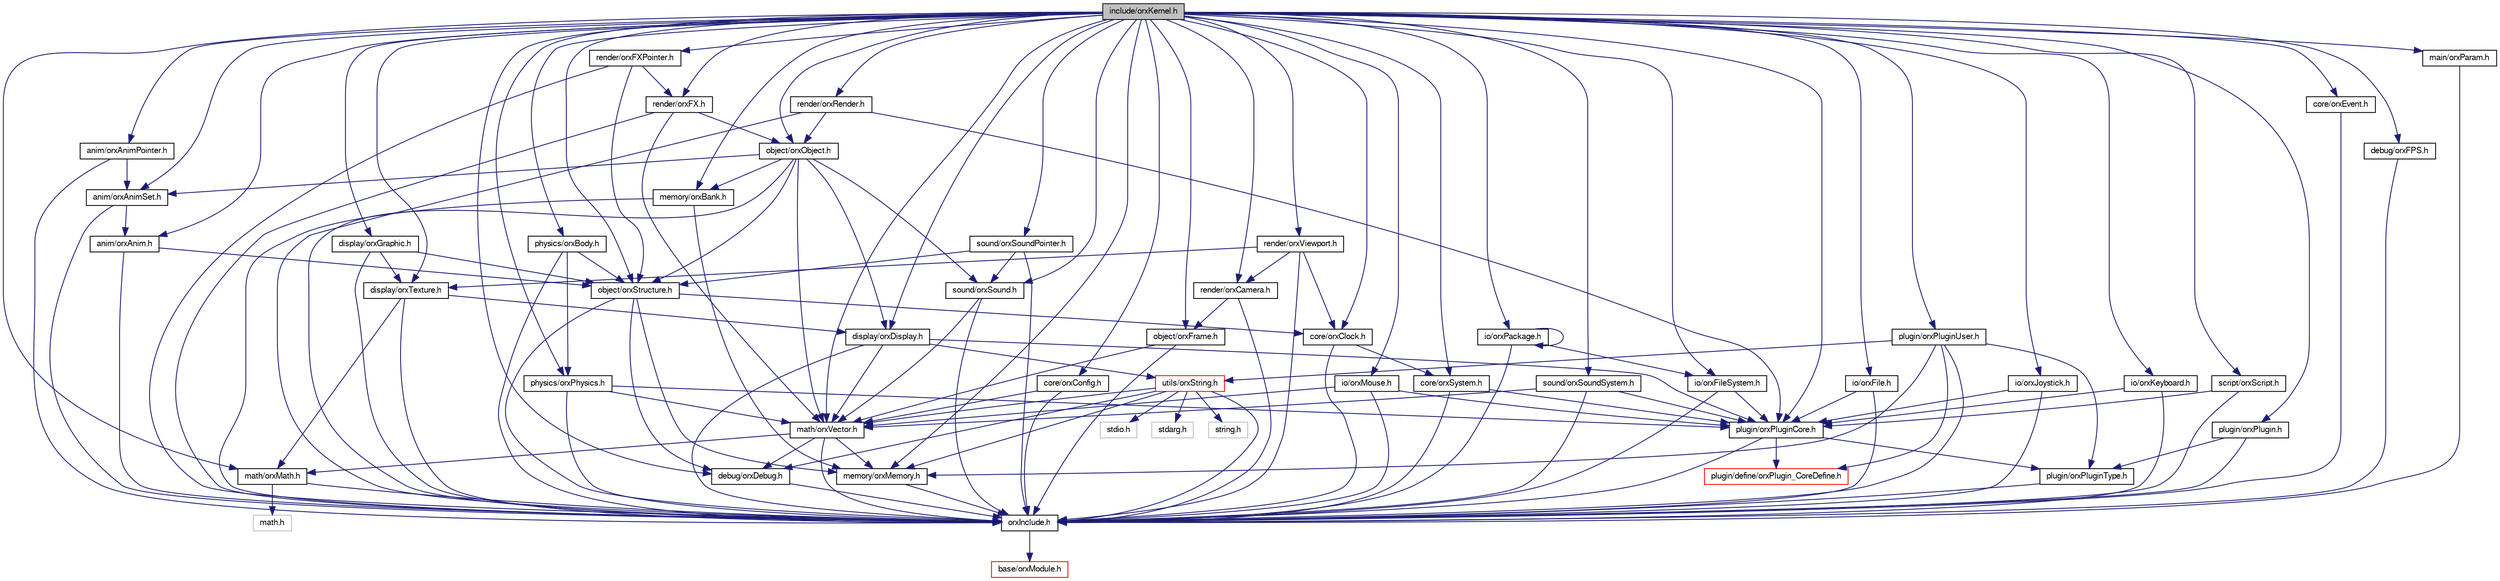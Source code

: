 digraph G
{
  bgcolor="transparent";
  edge [fontname="FreeSans",fontsize=10,labelfontname="FreeSans",labelfontsize=10];
  node [fontname="FreeSans",fontsize=10,shape=record];
  Node1 [label="include/orxKernel.h",height=0.2,width=0.4,color="black", fillcolor="grey75", style="filled" fontcolor="black"];
  Node1 -> Node2 [color="midnightblue",fontsize=10,style="solid",fontname="FreeSans"];
  Node2 [label="anim/orxAnim.h",height=0.2,width=0.4,color="black",URL="$orx_anim_8h.html"];
  Node2 -> Node3 [color="midnightblue",fontsize=10,style="solid",fontname="FreeSans"];
  Node3 [label="orxInclude.h",height=0.2,width=0.4,color="black",URL="$orx_include_8h.html"];
  Node3 -> Node4 [color="midnightblue",fontsize=10,style="solid",fontname="FreeSans"];
  Node4 [label="base/orxModule.h",height=0.2,width=0.4,color="red",URL="$orx_module_8h.html"];
  Node2 -> Node5 [color="midnightblue",fontsize=10,style="solid",fontname="FreeSans"];
  Node5 [label="object/orxStructure.h",height=0.2,width=0.4,color="black",URL="$orx_structure_8h.html"];
  Node5 -> Node3 [color="midnightblue",fontsize=10,style="solid",fontname="FreeSans"];
  Node5 -> Node6 [color="midnightblue",fontsize=10,style="solid",fontname="FreeSans"];
  Node6 [label="core/orxClock.h",height=0.2,width=0.4,color="black",URL="$orx_clock_8h.html"];
  Node6 -> Node3 [color="midnightblue",fontsize=10,style="solid",fontname="FreeSans"];
  Node6 -> Node7 [color="midnightblue",fontsize=10,style="solid",fontname="FreeSans"];
  Node7 [label="core/orxSystem.h",height=0.2,width=0.4,color="black",URL="$orx_system_8h.html"];
  Node7 -> Node3 [color="midnightblue",fontsize=10,style="solid",fontname="FreeSans"];
  Node7 -> Node8 [color="midnightblue",fontsize=10,style="solid",fontname="FreeSans"];
  Node8 [label="plugin/orxPluginCore.h",height=0.2,width=0.4,color="black",URL="$orx_plugin_core_8h.html"];
  Node8 -> Node3 [color="midnightblue",fontsize=10,style="solid",fontname="FreeSans"];
  Node8 -> Node9 [color="midnightblue",fontsize=10,style="solid",fontname="FreeSans"];
  Node9 [label="plugin/orxPluginType.h",height=0.2,width=0.4,color="black",URL="$orx_plugin_type_8h.html"];
  Node9 -> Node3 [color="midnightblue",fontsize=10,style="solid",fontname="FreeSans"];
  Node8 -> Node10 [color="midnightblue",fontsize=10,style="solid",fontname="FreeSans"];
  Node10 [label="plugin/define/orxPlugin_CoreDefine.h",height=0.2,width=0.4,color="red",URL="$orx_plugin___core_define_8h.html"];
  Node5 -> Node11 [color="midnightblue",fontsize=10,style="solid",fontname="FreeSans"];
  Node11 [label="debug/orxDebug.h",height=0.2,width=0.4,color="black",URL="$orx_debug_8h.html"];
  Node11 -> Node3 [color="midnightblue",fontsize=10,style="solid",fontname="FreeSans"];
  Node5 -> Node12 [color="midnightblue",fontsize=10,style="solid",fontname="FreeSans"];
  Node12 [label="memory/orxMemory.h",height=0.2,width=0.4,color="black",URL="$orx_memory_8h.html"];
  Node12 -> Node3 [color="midnightblue",fontsize=10,style="solid",fontname="FreeSans"];
  Node1 -> Node13 [color="midnightblue",fontsize=10,style="solid",fontname="FreeSans"];
  Node13 [label="anim/orxAnimPointer.h",height=0.2,width=0.4,color="black",URL="$orx_anim_pointer_8h.html"];
  Node13 -> Node3 [color="midnightblue",fontsize=10,style="solid",fontname="FreeSans"];
  Node13 -> Node14 [color="midnightblue",fontsize=10,style="solid",fontname="FreeSans"];
  Node14 [label="anim/orxAnimSet.h",height=0.2,width=0.4,color="black",URL="$orx_anim_set_8h.html"];
  Node14 -> Node3 [color="midnightblue",fontsize=10,style="solid",fontname="FreeSans"];
  Node14 -> Node2 [color="midnightblue",fontsize=10,style="solid",fontname="FreeSans"];
  Node1 -> Node14 [color="midnightblue",fontsize=10,style="solid",fontname="FreeSans"];
  Node1 -> Node6 [color="midnightblue",fontsize=10,style="solid",fontname="FreeSans"];
  Node1 -> Node15 [color="midnightblue",fontsize=10,style="solid",fontname="FreeSans"];
  Node15 [label="core/orxConfig.h",height=0.2,width=0.4,color="black",URL="$orx_config_8h.html"];
  Node15 -> Node3 [color="midnightblue",fontsize=10,style="solid",fontname="FreeSans"];
  Node15 -> Node16 [color="midnightblue",fontsize=10,style="solid",fontname="FreeSans"];
  Node16 [label="math/orxVector.h",height=0.2,width=0.4,color="black",URL="$orx_vector_8h.html"];
  Node16 -> Node3 [color="midnightblue",fontsize=10,style="solid",fontname="FreeSans"];
  Node16 -> Node11 [color="midnightblue",fontsize=10,style="solid",fontname="FreeSans"];
  Node16 -> Node12 [color="midnightblue",fontsize=10,style="solid",fontname="FreeSans"];
  Node16 -> Node17 [color="midnightblue",fontsize=10,style="solid",fontname="FreeSans"];
  Node17 [label="math/orxMath.h",height=0.2,width=0.4,color="black",URL="$orx_math_8h.html"];
  Node17 -> Node3 [color="midnightblue",fontsize=10,style="solid",fontname="FreeSans"];
  Node17 -> Node18 [color="midnightblue",fontsize=10,style="solid",fontname="FreeSans"];
  Node18 [label="math.h",height=0.2,width=0.4,color="grey75"];
  Node1 -> Node19 [color="midnightblue",fontsize=10,style="solid",fontname="FreeSans"];
  Node19 [label="core/orxEvent.h",height=0.2,width=0.4,color="black",URL="$orx_event_8h.html"];
  Node19 -> Node3 [color="midnightblue",fontsize=10,style="solid",fontname="FreeSans"];
  Node1 -> Node7 [color="midnightblue",fontsize=10,style="solid",fontname="FreeSans"];
  Node1 -> Node11 [color="midnightblue",fontsize=10,style="solid",fontname="FreeSans"];
  Node1 -> Node20 [color="midnightblue",fontsize=10,style="solid",fontname="FreeSans"];
  Node20 [label="debug/orxFPS.h",height=0.2,width=0.4,color="black",URL="$orx_f_p_s_8h.html"];
  Node20 -> Node3 [color="midnightblue",fontsize=10,style="solid",fontname="FreeSans"];
  Node1 -> Node21 [color="midnightblue",fontsize=10,style="solid",fontname="FreeSans"];
  Node21 [label="display/orxGraphic.h",height=0.2,width=0.4,color="black",URL="$orx_graphic_8h.html"];
  Node21 -> Node3 [color="midnightblue",fontsize=10,style="solid",fontname="FreeSans"];
  Node21 -> Node22 [color="midnightblue",fontsize=10,style="solid",fontname="FreeSans"];
  Node22 [label="display/orxTexture.h",height=0.2,width=0.4,color="black",URL="$orx_texture_8h.html"];
  Node22 -> Node3 [color="midnightblue",fontsize=10,style="solid",fontname="FreeSans"];
  Node22 -> Node23 [color="midnightblue",fontsize=10,style="solid",fontname="FreeSans"];
  Node23 [label="display/orxDisplay.h",height=0.2,width=0.4,color="black",URL="$orx_display_8h.html"];
  Node23 -> Node3 [color="midnightblue",fontsize=10,style="solid",fontname="FreeSans"];
  Node23 -> Node8 [color="midnightblue",fontsize=10,style="solid",fontname="FreeSans"];
  Node23 -> Node16 [color="midnightblue",fontsize=10,style="solid",fontname="FreeSans"];
  Node23 -> Node24 [color="midnightblue",fontsize=10,style="solid",fontname="FreeSans"];
  Node24 [label="utils/orxString.h",height=0.2,width=0.4,color="red",URL="$orx_string_8h.html"];
  Node24 -> Node3 [color="midnightblue",fontsize=10,style="solid",fontname="FreeSans"];
  Node24 -> Node12 [color="midnightblue",fontsize=10,style="solid",fontname="FreeSans"];
  Node24 -> Node16 [color="midnightblue",fontsize=10,style="solid",fontname="FreeSans"];
  Node24 -> Node25 [color="midnightblue",fontsize=10,style="solid",fontname="FreeSans"];
  Node25 [label="stdio.h",height=0.2,width=0.4,color="grey75"];
  Node24 -> Node26 [color="midnightblue",fontsize=10,style="solid",fontname="FreeSans"];
  Node26 [label="stdarg.h",height=0.2,width=0.4,color="grey75"];
  Node24 -> Node27 [color="midnightblue",fontsize=10,style="solid",fontname="FreeSans"];
  Node27 [label="string.h",height=0.2,width=0.4,color="grey75"];
  Node24 -> Node11 [color="midnightblue",fontsize=10,style="solid",fontname="FreeSans"];
  Node22 -> Node17 [color="midnightblue",fontsize=10,style="solid",fontname="FreeSans"];
  Node21 -> Node5 [color="midnightblue",fontsize=10,style="solid",fontname="FreeSans"];
  Node1 -> Node23 [color="midnightblue",fontsize=10,style="solid",fontname="FreeSans"];
  Node1 -> Node22 [color="midnightblue",fontsize=10,style="solid",fontname="FreeSans"];
  Node1 -> Node28 [color="midnightblue",fontsize=10,style="solid",fontname="FreeSans"];
  Node28 [label="io/orxFile.h",height=0.2,width=0.4,color="black",URL="$orx_file_8h.html"];
  Node28 -> Node3 [color="midnightblue",fontsize=10,style="solid",fontname="FreeSans"];
  Node28 -> Node8 [color="midnightblue",fontsize=10,style="solid",fontname="FreeSans"];
  Node1 -> Node29 [color="midnightblue",fontsize=10,style="solid",fontname="FreeSans"];
  Node29 [label="io/orxFileSystem.h",height=0.2,width=0.4,color="black",URL="$orx_file_system_8h.html"];
  Node29 -> Node3 [color="midnightblue",fontsize=10,style="solid",fontname="FreeSans"];
  Node29 -> Node8 [color="midnightblue",fontsize=10,style="solid",fontname="FreeSans"];
  Node1 -> Node30 [color="midnightblue",fontsize=10,style="solid",fontname="FreeSans"];
  Node30 [label="io/orxJoystick.h",height=0.2,width=0.4,color="black",URL="$orx_joystick_8h.html"];
  Node30 -> Node3 [color="midnightblue",fontsize=10,style="solid",fontname="FreeSans"];
  Node30 -> Node8 [color="midnightblue",fontsize=10,style="solid",fontname="FreeSans"];
  Node1 -> Node31 [color="midnightblue",fontsize=10,style="solid",fontname="FreeSans"];
  Node31 [label="io/orxKeyboard.h",height=0.2,width=0.4,color="black",URL="$orx_keyboard_8h.html"];
  Node31 -> Node3 [color="midnightblue",fontsize=10,style="solid",fontname="FreeSans"];
  Node31 -> Node8 [color="midnightblue",fontsize=10,style="solid",fontname="FreeSans"];
  Node1 -> Node32 [color="midnightblue",fontsize=10,style="solid",fontname="FreeSans"];
  Node32 [label="io/orxMouse.h",height=0.2,width=0.4,color="black",URL="$orx_mouse_8h.html"];
  Node32 -> Node3 [color="midnightblue",fontsize=10,style="solid",fontname="FreeSans"];
  Node32 -> Node8 [color="midnightblue",fontsize=10,style="solid",fontname="FreeSans"];
  Node32 -> Node16 [color="midnightblue",fontsize=10,style="solid",fontname="FreeSans"];
  Node1 -> Node33 [color="midnightblue",fontsize=10,style="solid",fontname="FreeSans"];
  Node33 [label="io/orxPackage.h",height=0.2,width=0.4,color="black",URL="$orx_package_8h.html"];
  Node33 -> Node3 [color="midnightblue",fontsize=10,style="solid",fontname="FreeSans"];
  Node33 -> Node29 [color="midnightblue",fontsize=10,style="solid",fontname="FreeSans"];
  Node33 -> Node33 [color="midnightblue",fontsize=10,style="solid",fontname="FreeSans"];
  Node1 -> Node34 [color="midnightblue",fontsize=10,style="solid",fontname="FreeSans"];
  Node34 [label="main/orxParam.h",height=0.2,width=0.4,color="black",URL="$orx_param_8h.html"];
  Node34 -> Node3 [color="midnightblue",fontsize=10,style="solid",fontname="FreeSans"];
  Node1 -> Node17 [color="midnightblue",fontsize=10,style="solid",fontname="FreeSans"];
  Node1 -> Node16 [color="midnightblue",fontsize=10,style="solid",fontname="FreeSans"];
  Node1 -> Node35 [color="midnightblue",fontsize=10,style="solid",fontname="FreeSans"];
  Node35 [label="memory/orxBank.h",height=0.2,width=0.4,color="black",URL="$orx_bank_8h.html"];
  Node35 -> Node3 [color="midnightblue",fontsize=10,style="solid",fontname="FreeSans"];
  Node35 -> Node12 [color="midnightblue",fontsize=10,style="solid",fontname="FreeSans"];
  Node1 -> Node12 [color="midnightblue",fontsize=10,style="solid",fontname="FreeSans"];
  Node1 -> Node36 [color="midnightblue",fontsize=10,style="solid",fontname="FreeSans"];
  Node36 [label="object/orxFrame.h",height=0.2,width=0.4,color="black",URL="$orx_frame_8h.html"];
  Node36 -> Node3 [color="midnightblue",fontsize=10,style="solid",fontname="FreeSans"];
  Node36 -> Node16 [color="midnightblue",fontsize=10,style="solid",fontname="FreeSans"];
  Node1 -> Node37 [color="midnightblue",fontsize=10,style="solid",fontname="FreeSans"];
  Node37 [label="object/orxObject.h",height=0.2,width=0.4,color="black",URL="$orx_object_8h.html"];
  Node37 -> Node3 [color="midnightblue",fontsize=10,style="solid",fontname="FreeSans"];
  Node37 -> Node5 [color="midnightblue",fontsize=10,style="solid",fontname="FreeSans"];
  Node37 -> Node35 [color="midnightblue",fontsize=10,style="solid",fontname="FreeSans"];
  Node37 -> Node14 [color="midnightblue",fontsize=10,style="solid",fontname="FreeSans"];
  Node37 -> Node23 [color="midnightblue",fontsize=10,style="solid",fontname="FreeSans"];
  Node37 -> Node16 [color="midnightblue",fontsize=10,style="solid",fontname="FreeSans"];
  Node37 -> Node38 [color="midnightblue",fontsize=10,style="solid",fontname="FreeSans"];
  Node38 [label="sound/orxSound.h",height=0.2,width=0.4,color="black",URL="$orx_sound_8h.html"];
  Node38 -> Node3 [color="midnightblue",fontsize=10,style="solid",fontname="FreeSans"];
  Node38 -> Node16 [color="midnightblue",fontsize=10,style="solid",fontname="FreeSans"];
  Node1 -> Node5 [color="midnightblue",fontsize=10,style="solid",fontname="FreeSans"];
  Node1 -> Node39 [color="midnightblue",fontsize=10,style="solid",fontname="FreeSans"];
  Node39 [label="plugin/orxPlugin.h",height=0.2,width=0.4,color="black",URL="$orx_plugin_8h.html"];
  Node39 -> Node3 [color="midnightblue",fontsize=10,style="solid",fontname="FreeSans"];
  Node39 -> Node9 [color="midnightblue",fontsize=10,style="solid",fontname="FreeSans"];
  Node1 -> Node8 [color="midnightblue",fontsize=10,style="solid",fontname="FreeSans"];
  Node1 -> Node40 [color="midnightblue",fontsize=10,style="solid",fontname="FreeSans"];
  Node40 [label="plugin/orxPluginUser.h",height=0.2,width=0.4,color="black",URL="$orx_plugin_user_8h.html"];
  Node40 -> Node3 [color="midnightblue",fontsize=10,style="solid",fontname="FreeSans"];
  Node40 -> Node9 [color="midnightblue",fontsize=10,style="solid",fontname="FreeSans"];
  Node40 -> Node10 [color="midnightblue",fontsize=10,style="solid",fontname="FreeSans"];
  Node40 -> Node12 [color="midnightblue",fontsize=10,style="solid",fontname="FreeSans"];
  Node40 -> Node24 [color="midnightblue",fontsize=10,style="solid",fontname="FreeSans"];
  Node1 -> Node41 [color="midnightblue",fontsize=10,style="solid",fontname="FreeSans"];
  Node41 [label="physics/orxBody.h",height=0.2,width=0.4,color="black",URL="$orx_body_8h.html"];
  Node41 -> Node3 [color="midnightblue",fontsize=10,style="solid",fontname="FreeSans"];
  Node41 -> Node5 [color="midnightblue",fontsize=10,style="solid",fontname="FreeSans"];
  Node41 -> Node42 [color="midnightblue",fontsize=10,style="solid",fontname="FreeSans"];
  Node42 [label="physics/orxPhysics.h",height=0.2,width=0.4,color="black",URL="$orx_physics_8h.html"];
  Node42 -> Node3 [color="midnightblue",fontsize=10,style="solid",fontname="FreeSans"];
  Node42 -> Node8 [color="midnightblue",fontsize=10,style="solid",fontname="FreeSans"];
  Node42 -> Node16 [color="midnightblue",fontsize=10,style="solid",fontname="FreeSans"];
  Node1 -> Node42 [color="midnightblue",fontsize=10,style="solid",fontname="FreeSans"];
  Node1 -> Node43 [color="midnightblue",fontsize=10,style="solid",fontname="FreeSans"];
  Node43 [label="render/orxCamera.h",height=0.2,width=0.4,color="black",URL="$orx_camera_8h.html"];
  Node43 -> Node3 [color="midnightblue",fontsize=10,style="solid",fontname="FreeSans"];
  Node43 -> Node36 [color="midnightblue",fontsize=10,style="solid",fontname="FreeSans"];
  Node1 -> Node44 [color="midnightblue",fontsize=10,style="solid",fontname="FreeSans"];
  Node44 [label="render/orxFX.h",height=0.2,width=0.4,color="black",URL="$orx_f_x_8h.html"];
  Node44 -> Node3 [color="midnightblue",fontsize=10,style="solid",fontname="FreeSans"];
  Node44 -> Node16 [color="midnightblue",fontsize=10,style="solid",fontname="FreeSans"];
  Node44 -> Node37 [color="midnightblue",fontsize=10,style="solid",fontname="FreeSans"];
  Node1 -> Node45 [color="midnightblue",fontsize=10,style="solid",fontname="FreeSans"];
  Node45 [label="render/orxFXPointer.h",height=0.2,width=0.4,color="black",URL="$orx_f_x_pointer_8h.html"];
  Node45 -> Node3 [color="midnightblue",fontsize=10,style="solid",fontname="FreeSans"];
  Node45 -> Node44 [color="midnightblue",fontsize=10,style="solid",fontname="FreeSans"];
  Node45 -> Node5 [color="midnightblue",fontsize=10,style="solid",fontname="FreeSans"];
  Node1 -> Node46 [color="midnightblue",fontsize=10,style="solid",fontname="FreeSans"];
  Node46 [label="render/orxRender.h",height=0.2,width=0.4,color="black",URL="$orx_render_8h.html"];
  Node46 -> Node3 [color="midnightblue",fontsize=10,style="solid",fontname="FreeSans"];
  Node46 -> Node8 [color="midnightblue",fontsize=10,style="solid",fontname="FreeSans"];
  Node46 -> Node37 [color="midnightblue",fontsize=10,style="solid",fontname="FreeSans"];
  Node1 -> Node47 [color="midnightblue",fontsize=10,style="solid",fontname="FreeSans"];
  Node47 [label="render/orxViewport.h",height=0.2,width=0.4,color="black",URL="$orx_viewport_8h.html"];
  Node47 -> Node3 [color="midnightblue",fontsize=10,style="solid",fontname="FreeSans"];
  Node47 -> Node6 [color="midnightblue",fontsize=10,style="solid",fontname="FreeSans"];
  Node47 -> Node43 [color="midnightblue",fontsize=10,style="solid",fontname="FreeSans"];
  Node47 -> Node22 [color="midnightblue",fontsize=10,style="solid",fontname="FreeSans"];
  Node1 -> Node48 [color="midnightblue",fontsize=10,style="solid",fontname="FreeSans"];
  Node48 [label="script/orxScript.h",height=0.2,width=0.4,color="black",URL="$orx_script_8h.html"];
  Node48 -> Node3 [color="midnightblue",fontsize=10,style="solid",fontname="FreeSans"];
  Node48 -> Node8 [color="midnightblue",fontsize=10,style="solid",fontname="FreeSans"];
  Node1 -> Node38 [color="midnightblue",fontsize=10,style="solid",fontname="FreeSans"];
  Node1 -> Node49 [color="midnightblue",fontsize=10,style="solid",fontname="FreeSans"];
  Node49 [label="sound/orxSoundPointer.h",height=0.2,width=0.4,color="black",URL="$orx_sound_pointer_8h.html"];
  Node49 -> Node3 [color="midnightblue",fontsize=10,style="solid",fontname="FreeSans"];
  Node49 -> Node38 [color="midnightblue",fontsize=10,style="solid",fontname="FreeSans"];
  Node49 -> Node5 [color="midnightblue",fontsize=10,style="solid",fontname="FreeSans"];
  Node1 -> Node50 [color="midnightblue",fontsize=10,style="solid",fontname="FreeSans"];
  Node50 [label="sound/orxSoundSystem.h",height=0.2,width=0.4,color="black",URL="$orx_sound_system_8h.html"];
  Node50 -> Node3 [color="midnightblue",fontsize=10,style="solid",fontname="FreeSans"];
  Node50 -> Node16 [color="midnightblue",fontsize=10,style="solid",fontname="FreeSans"];
  Node50 -> Node8 [color="midnightblue",fontsize=10,style="solid",fontname="FreeSans"];
}
